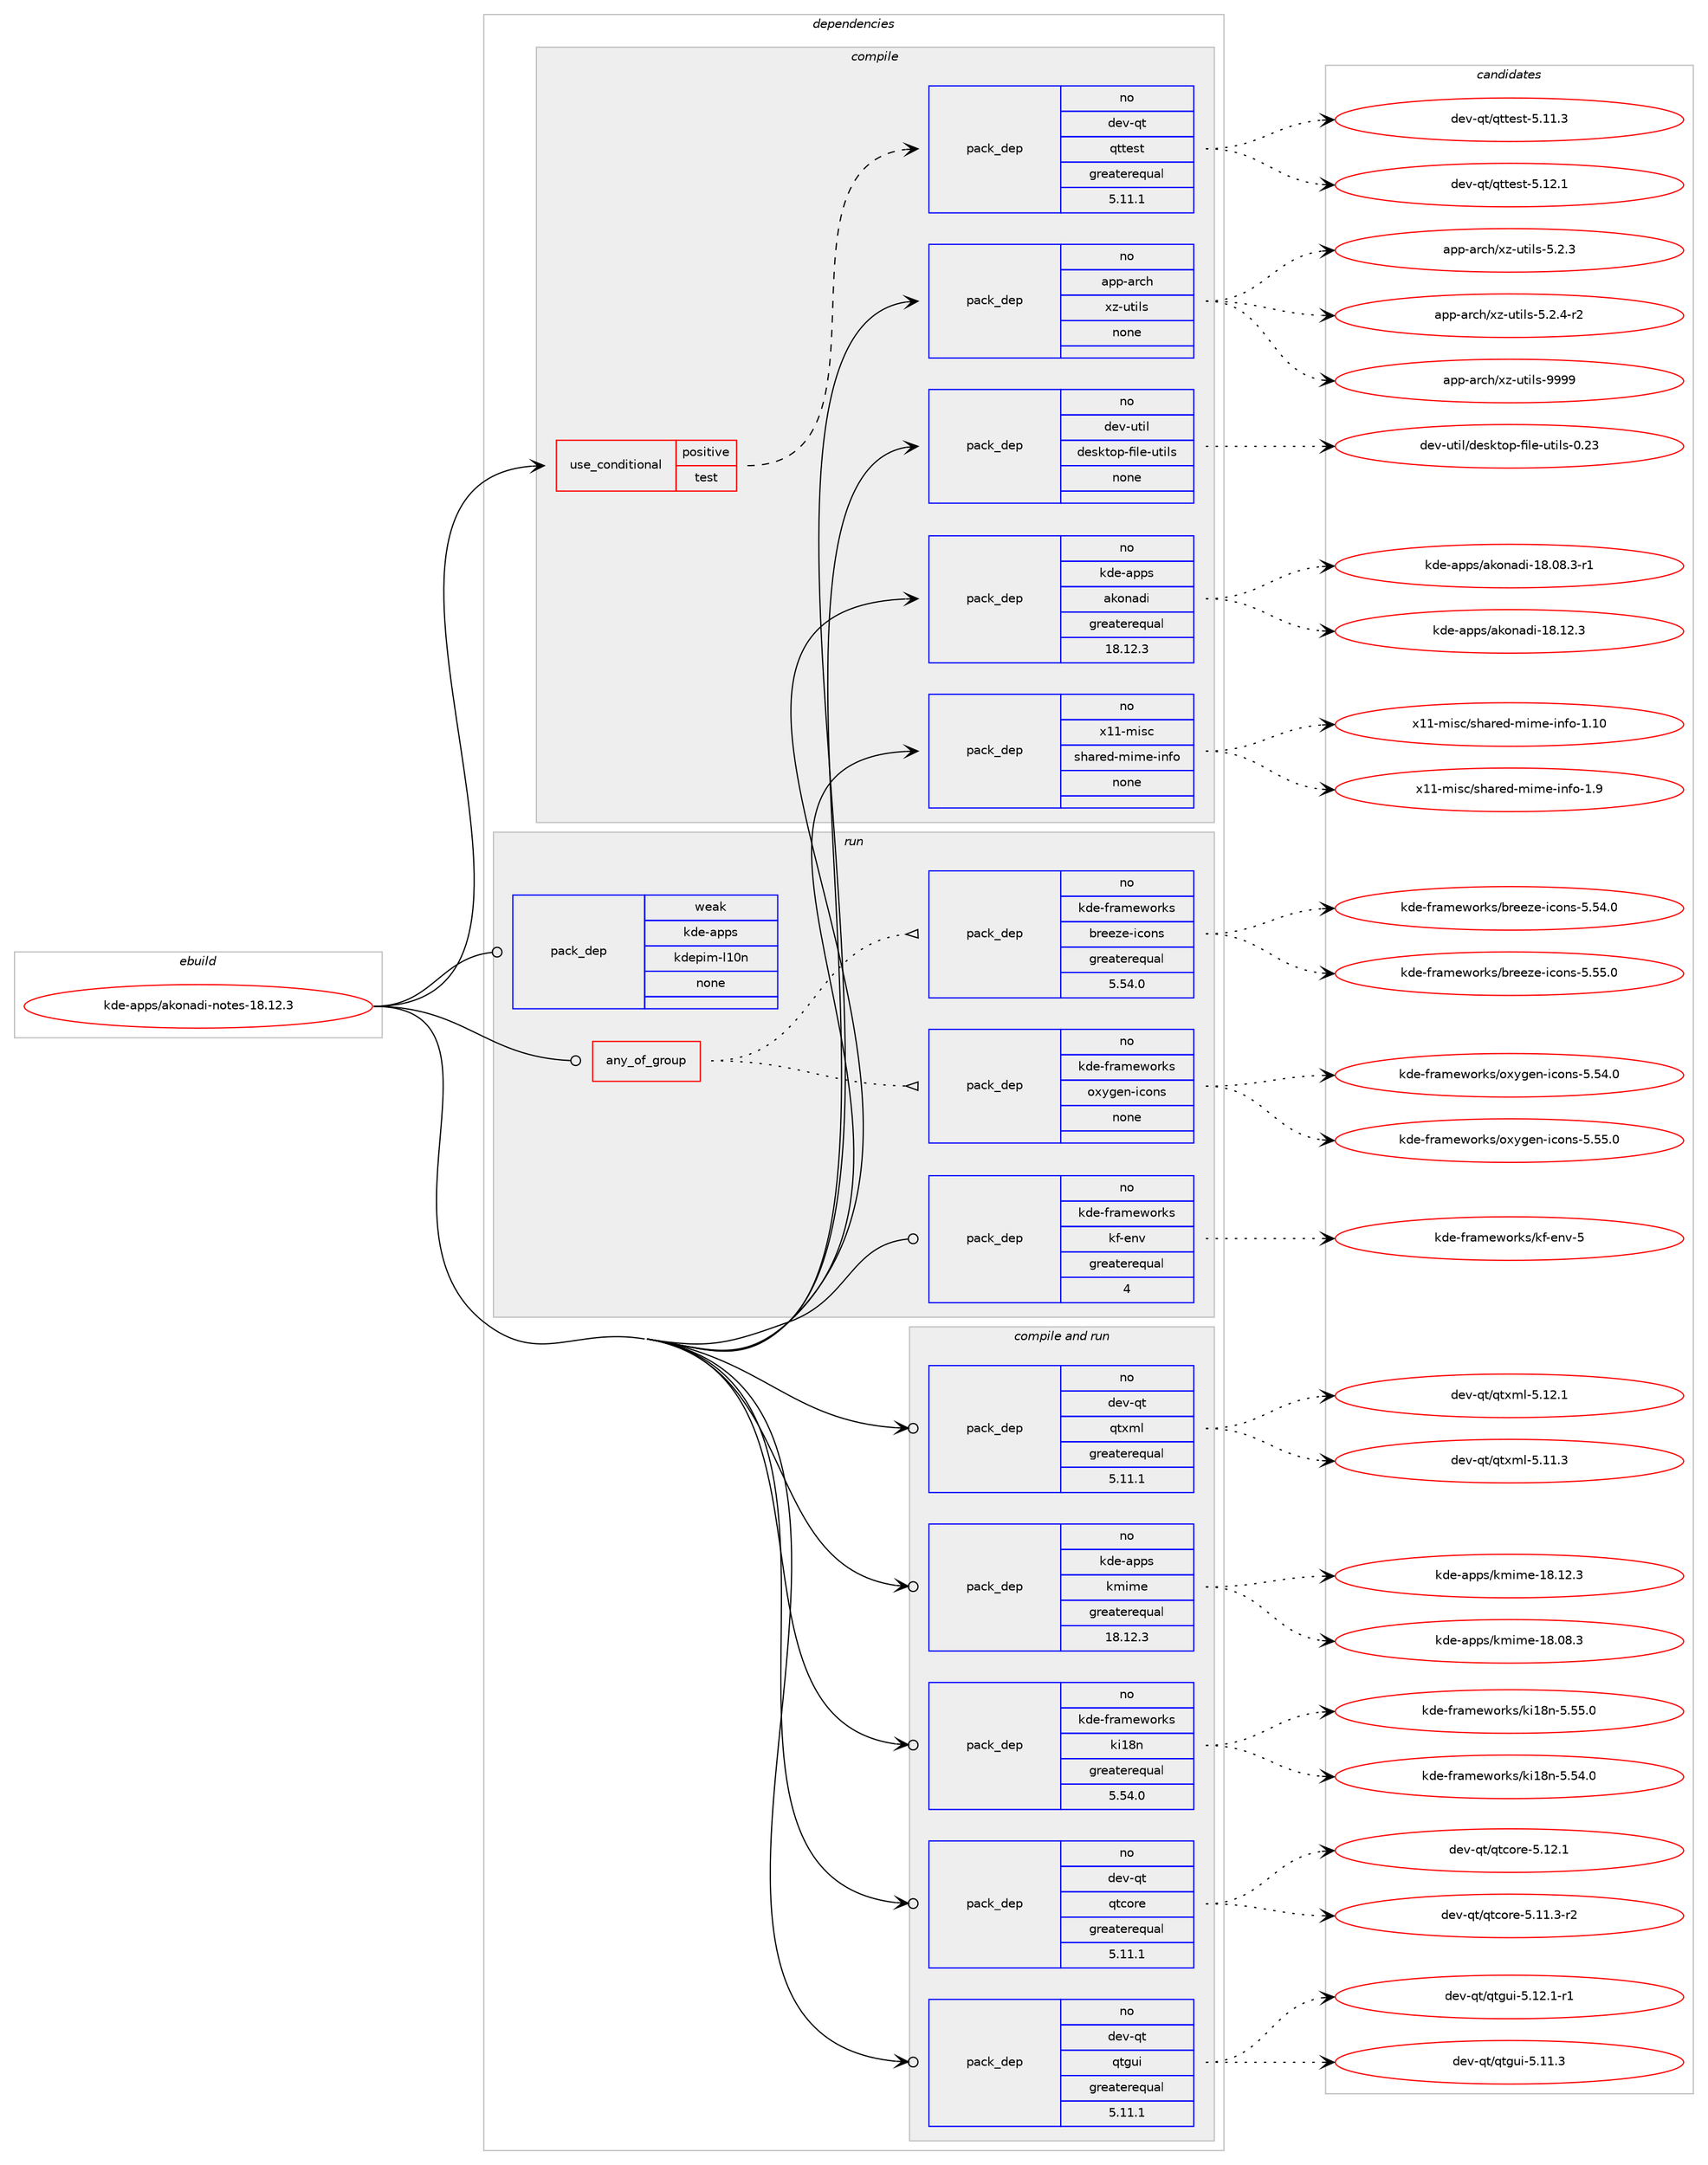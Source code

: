 digraph prolog {

# *************
# Graph options
# *************

newrank=true;
concentrate=true;
compound=true;
graph [rankdir=LR,fontname=Helvetica,fontsize=10,ranksep=1.5];#, ranksep=2.5, nodesep=0.2];
edge  [arrowhead=vee];
node  [fontname=Helvetica,fontsize=10];

# **********
# The ebuild
# **********

subgraph cluster_leftcol {
color=gray;
rank=same;
label=<<i>ebuild</i>>;
id [label="kde-apps/akonadi-notes-18.12.3", color=red, width=4, href="../kde-apps/akonadi-notes-18.12.3.svg"];
}

# ****************
# The dependencies
# ****************

subgraph cluster_midcol {
color=gray;
label=<<i>dependencies</i>>;
subgraph cluster_compile {
fillcolor="#eeeeee";
style=filled;
label=<<i>compile</i>>;
subgraph cond428505 {
dependency1570653 [label=<<TABLE BORDER="0" CELLBORDER="1" CELLSPACING="0" CELLPADDING="4"><TR><TD ROWSPAN="3" CELLPADDING="10">use_conditional</TD></TR><TR><TD>positive</TD></TR><TR><TD>test</TD></TR></TABLE>>, shape=none, color=red];
subgraph pack1117838 {
dependency1570654 [label=<<TABLE BORDER="0" CELLBORDER="1" CELLSPACING="0" CELLPADDING="4" WIDTH="220"><TR><TD ROWSPAN="6" CELLPADDING="30">pack_dep</TD></TR><TR><TD WIDTH="110">no</TD></TR><TR><TD>dev-qt</TD></TR><TR><TD>qttest</TD></TR><TR><TD>greaterequal</TD></TR><TR><TD>5.11.1</TD></TR></TABLE>>, shape=none, color=blue];
}
dependency1570653:e -> dependency1570654:w [weight=20,style="dashed",arrowhead="vee"];
}
id:e -> dependency1570653:w [weight=20,style="solid",arrowhead="vee"];
subgraph pack1117839 {
dependency1570655 [label=<<TABLE BORDER="0" CELLBORDER="1" CELLSPACING="0" CELLPADDING="4" WIDTH="220"><TR><TD ROWSPAN="6" CELLPADDING="30">pack_dep</TD></TR><TR><TD WIDTH="110">no</TD></TR><TR><TD>app-arch</TD></TR><TR><TD>xz-utils</TD></TR><TR><TD>none</TD></TR><TR><TD></TD></TR></TABLE>>, shape=none, color=blue];
}
id:e -> dependency1570655:w [weight=20,style="solid",arrowhead="vee"];
subgraph pack1117840 {
dependency1570656 [label=<<TABLE BORDER="0" CELLBORDER="1" CELLSPACING="0" CELLPADDING="4" WIDTH="220"><TR><TD ROWSPAN="6" CELLPADDING="30">pack_dep</TD></TR><TR><TD WIDTH="110">no</TD></TR><TR><TD>dev-util</TD></TR><TR><TD>desktop-file-utils</TD></TR><TR><TD>none</TD></TR><TR><TD></TD></TR></TABLE>>, shape=none, color=blue];
}
id:e -> dependency1570656:w [weight=20,style="solid",arrowhead="vee"];
subgraph pack1117841 {
dependency1570657 [label=<<TABLE BORDER="0" CELLBORDER="1" CELLSPACING="0" CELLPADDING="4" WIDTH="220"><TR><TD ROWSPAN="6" CELLPADDING="30">pack_dep</TD></TR><TR><TD WIDTH="110">no</TD></TR><TR><TD>kde-apps</TD></TR><TR><TD>akonadi</TD></TR><TR><TD>greaterequal</TD></TR><TR><TD>18.12.3</TD></TR></TABLE>>, shape=none, color=blue];
}
id:e -> dependency1570657:w [weight=20,style="solid",arrowhead="vee"];
subgraph pack1117842 {
dependency1570658 [label=<<TABLE BORDER="0" CELLBORDER="1" CELLSPACING="0" CELLPADDING="4" WIDTH="220"><TR><TD ROWSPAN="6" CELLPADDING="30">pack_dep</TD></TR><TR><TD WIDTH="110">no</TD></TR><TR><TD>x11-misc</TD></TR><TR><TD>shared-mime-info</TD></TR><TR><TD>none</TD></TR><TR><TD></TD></TR></TABLE>>, shape=none, color=blue];
}
id:e -> dependency1570658:w [weight=20,style="solid",arrowhead="vee"];
}
subgraph cluster_compileandrun {
fillcolor="#eeeeee";
style=filled;
label=<<i>compile and run</i>>;
subgraph pack1117843 {
dependency1570659 [label=<<TABLE BORDER="0" CELLBORDER="1" CELLSPACING="0" CELLPADDING="4" WIDTH="220"><TR><TD ROWSPAN="6" CELLPADDING="30">pack_dep</TD></TR><TR><TD WIDTH="110">no</TD></TR><TR><TD>dev-qt</TD></TR><TR><TD>qtcore</TD></TR><TR><TD>greaterequal</TD></TR><TR><TD>5.11.1</TD></TR></TABLE>>, shape=none, color=blue];
}
id:e -> dependency1570659:w [weight=20,style="solid",arrowhead="odotvee"];
subgraph pack1117844 {
dependency1570660 [label=<<TABLE BORDER="0" CELLBORDER="1" CELLSPACING="0" CELLPADDING="4" WIDTH="220"><TR><TD ROWSPAN="6" CELLPADDING="30">pack_dep</TD></TR><TR><TD WIDTH="110">no</TD></TR><TR><TD>dev-qt</TD></TR><TR><TD>qtgui</TD></TR><TR><TD>greaterequal</TD></TR><TR><TD>5.11.1</TD></TR></TABLE>>, shape=none, color=blue];
}
id:e -> dependency1570660:w [weight=20,style="solid",arrowhead="odotvee"];
subgraph pack1117845 {
dependency1570661 [label=<<TABLE BORDER="0" CELLBORDER="1" CELLSPACING="0" CELLPADDING="4" WIDTH="220"><TR><TD ROWSPAN="6" CELLPADDING="30">pack_dep</TD></TR><TR><TD WIDTH="110">no</TD></TR><TR><TD>dev-qt</TD></TR><TR><TD>qtxml</TD></TR><TR><TD>greaterequal</TD></TR><TR><TD>5.11.1</TD></TR></TABLE>>, shape=none, color=blue];
}
id:e -> dependency1570661:w [weight=20,style="solid",arrowhead="odotvee"];
subgraph pack1117846 {
dependency1570662 [label=<<TABLE BORDER="0" CELLBORDER="1" CELLSPACING="0" CELLPADDING="4" WIDTH="220"><TR><TD ROWSPAN="6" CELLPADDING="30">pack_dep</TD></TR><TR><TD WIDTH="110">no</TD></TR><TR><TD>kde-apps</TD></TR><TR><TD>kmime</TD></TR><TR><TD>greaterequal</TD></TR><TR><TD>18.12.3</TD></TR></TABLE>>, shape=none, color=blue];
}
id:e -> dependency1570662:w [weight=20,style="solid",arrowhead="odotvee"];
subgraph pack1117847 {
dependency1570663 [label=<<TABLE BORDER="0" CELLBORDER="1" CELLSPACING="0" CELLPADDING="4" WIDTH="220"><TR><TD ROWSPAN="6" CELLPADDING="30">pack_dep</TD></TR><TR><TD WIDTH="110">no</TD></TR><TR><TD>kde-frameworks</TD></TR><TR><TD>ki18n</TD></TR><TR><TD>greaterequal</TD></TR><TR><TD>5.54.0</TD></TR></TABLE>>, shape=none, color=blue];
}
id:e -> dependency1570663:w [weight=20,style="solid",arrowhead="odotvee"];
}
subgraph cluster_run {
fillcolor="#eeeeee";
style=filled;
label=<<i>run</i>>;
subgraph any23671 {
dependency1570664 [label=<<TABLE BORDER="0" CELLBORDER="1" CELLSPACING="0" CELLPADDING="4"><TR><TD CELLPADDING="10">any_of_group</TD></TR></TABLE>>, shape=none, color=red];subgraph pack1117848 {
dependency1570665 [label=<<TABLE BORDER="0" CELLBORDER="1" CELLSPACING="0" CELLPADDING="4" WIDTH="220"><TR><TD ROWSPAN="6" CELLPADDING="30">pack_dep</TD></TR><TR><TD WIDTH="110">no</TD></TR><TR><TD>kde-frameworks</TD></TR><TR><TD>breeze-icons</TD></TR><TR><TD>greaterequal</TD></TR><TR><TD>5.54.0</TD></TR></TABLE>>, shape=none, color=blue];
}
dependency1570664:e -> dependency1570665:w [weight=20,style="dotted",arrowhead="oinv"];
subgraph pack1117849 {
dependency1570666 [label=<<TABLE BORDER="0" CELLBORDER="1" CELLSPACING="0" CELLPADDING="4" WIDTH="220"><TR><TD ROWSPAN="6" CELLPADDING="30">pack_dep</TD></TR><TR><TD WIDTH="110">no</TD></TR><TR><TD>kde-frameworks</TD></TR><TR><TD>oxygen-icons</TD></TR><TR><TD>none</TD></TR><TR><TD></TD></TR></TABLE>>, shape=none, color=blue];
}
dependency1570664:e -> dependency1570666:w [weight=20,style="dotted",arrowhead="oinv"];
}
id:e -> dependency1570664:w [weight=20,style="solid",arrowhead="odot"];
subgraph pack1117850 {
dependency1570667 [label=<<TABLE BORDER="0" CELLBORDER="1" CELLSPACING="0" CELLPADDING="4" WIDTH="220"><TR><TD ROWSPAN="6" CELLPADDING="30">pack_dep</TD></TR><TR><TD WIDTH="110">no</TD></TR><TR><TD>kde-frameworks</TD></TR><TR><TD>kf-env</TD></TR><TR><TD>greaterequal</TD></TR><TR><TD>4</TD></TR></TABLE>>, shape=none, color=blue];
}
id:e -> dependency1570667:w [weight=20,style="solid",arrowhead="odot"];
subgraph pack1117851 {
dependency1570668 [label=<<TABLE BORDER="0" CELLBORDER="1" CELLSPACING="0" CELLPADDING="4" WIDTH="220"><TR><TD ROWSPAN="6" CELLPADDING="30">pack_dep</TD></TR><TR><TD WIDTH="110">weak</TD></TR><TR><TD>kde-apps</TD></TR><TR><TD>kdepim-l10n</TD></TR><TR><TD>none</TD></TR><TR><TD></TD></TR></TABLE>>, shape=none, color=blue];
}
id:e -> dependency1570668:w [weight=20,style="solid",arrowhead="odot"];
}
}

# **************
# The candidates
# **************

subgraph cluster_choices {
rank=same;
color=gray;
label=<<i>candidates</i>>;

subgraph choice1117838 {
color=black;
nodesep=1;
choice100101118451131164711311611610111511645534649494651 [label="dev-qt/qttest-5.11.3", color=red, width=4,href="../dev-qt/qttest-5.11.3.svg"];
choice100101118451131164711311611610111511645534649504649 [label="dev-qt/qttest-5.12.1", color=red, width=4,href="../dev-qt/qttest-5.12.1.svg"];
dependency1570654:e -> choice100101118451131164711311611610111511645534649494651:w [style=dotted,weight="100"];
dependency1570654:e -> choice100101118451131164711311611610111511645534649504649:w [style=dotted,weight="100"];
}
subgraph choice1117839 {
color=black;
nodesep=1;
choice971121124597114991044712012245117116105108115455346504651 [label="app-arch/xz-utils-5.2.3", color=red, width=4,href="../app-arch/xz-utils-5.2.3.svg"];
choice9711211245971149910447120122451171161051081154553465046524511450 [label="app-arch/xz-utils-5.2.4-r2", color=red, width=4,href="../app-arch/xz-utils-5.2.4-r2.svg"];
choice9711211245971149910447120122451171161051081154557575757 [label="app-arch/xz-utils-9999", color=red, width=4,href="../app-arch/xz-utils-9999.svg"];
dependency1570655:e -> choice971121124597114991044712012245117116105108115455346504651:w [style=dotted,weight="100"];
dependency1570655:e -> choice9711211245971149910447120122451171161051081154553465046524511450:w [style=dotted,weight="100"];
dependency1570655:e -> choice9711211245971149910447120122451171161051081154557575757:w [style=dotted,weight="100"];
}
subgraph choice1117840 {
color=black;
nodesep=1;
choice100101118451171161051084710010111510711611111245102105108101451171161051081154548465051 [label="dev-util/desktop-file-utils-0.23", color=red, width=4,href="../dev-util/desktop-file-utils-0.23.svg"];
dependency1570656:e -> choice100101118451171161051084710010111510711611111245102105108101451171161051081154548465051:w [style=dotted,weight="100"];
}
subgraph choice1117841 {
color=black;
nodesep=1;
choice107100101459711211211547971071111109710010545495646485646514511449 [label="kde-apps/akonadi-18.08.3-r1", color=red, width=4,href="../kde-apps/akonadi-18.08.3-r1.svg"];
choice10710010145971121121154797107111110971001054549564649504651 [label="kde-apps/akonadi-18.12.3", color=red, width=4,href="../kde-apps/akonadi-18.12.3.svg"];
dependency1570657:e -> choice107100101459711211211547971071111109710010545495646485646514511449:w [style=dotted,weight="100"];
dependency1570657:e -> choice10710010145971121121154797107111110971001054549564649504651:w [style=dotted,weight="100"];
}
subgraph choice1117842 {
color=black;
nodesep=1;
choice12049494510910511599471151049711410110045109105109101451051101021114549464948 [label="x11-misc/shared-mime-info-1.10", color=red, width=4,href="../x11-misc/shared-mime-info-1.10.svg"];
choice120494945109105115994711510497114101100451091051091014510511010211145494657 [label="x11-misc/shared-mime-info-1.9", color=red, width=4,href="../x11-misc/shared-mime-info-1.9.svg"];
dependency1570658:e -> choice12049494510910511599471151049711410110045109105109101451051101021114549464948:w [style=dotted,weight="100"];
dependency1570658:e -> choice120494945109105115994711510497114101100451091051091014510511010211145494657:w [style=dotted,weight="100"];
}
subgraph choice1117843 {
color=black;
nodesep=1;
choice100101118451131164711311699111114101455346494946514511450 [label="dev-qt/qtcore-5.11.3-r2", color=red, width=4,href="../dev-qt/qtcore-5.11.3-r2.svg"];
choice10010111845113116471131169911111410145534649504649 [label="dev-qt/qtcore-5.12.1", color=red, width=4,href="../dev-qt/qtcore-5.12.1.svg"];
dependency1570659:e -> choice100101118451131164711311699111114101455346494946514511450:w [style=dotted,weight="100"];
dependency1570659:e -> choice10010111845113116471131169911111410145534649504649:w [style=dotted,weight="100"];
}
subgraph choice1117844 {
color=black;
nodesep=1;
choice100101118451131164711311610311710545534649494651 [label="dev-qt/qtgui-5.11.3", color=red, width=4,href="../dev-qt/qtgui-5.11.3.svg"];
choice1001011184511311647113116103117105455346495046494511449 [label="dev-qt/qtgui-5.12.1-r1", color=red, width=4,href="../dev-qt/qtgui-5.12.1-r1.svg"];
dependency1570660:e -> choice100101118451131164711311610311710545534649494651:w [style=dotted,weight="100"];
dependency1570660:e -> choice1001011184511311647113116103117105455346495046494511449:w [style=dotted,weight="100"];
}
subgraph choice1117845 {
color=black;
nodesep=1;
choice100101118451131164711311612010910845534649494651 [label="dev-qt/qtxml-5.11.3", color=red, width=4,href="../dev-qt/qtxml-5.11.3.svg"];
choice100101118451131164711311612010910845534649504649 [label="dev-qt/qtxml-5.12.1", color=red, width=4,href="../dev-qt/qtxml-5.12.1.svg"];
dependency1570661:e -> choice100101118451131164711311612010910845534649494651:w [style=dotted,weight="100"];
dependency1570661:e -> choice100101118451131164711311612010910845534649504649:w [style=dotted,weight="100"];
}
subgraph choice1117846 {
color=black;
nodesep=1;
choice1071001014597112112115471071091051091014549564648564651 [label="kde-apps/kmime-18.08.3", color=red, width=4,href="../kde-apps/kmime-18.08.3.svg"];
choice1071001014597112112115471071091051091014549564649504651 [label="kde-apps/kmime-18.12.3", color=red, width=4,href="../kde-apps/kmime-18.12.3.svg"];
dependency1570662:e -> choice1071001014597112112115471071091051091014549564648564651:w [style=dotted,weight="100"];
dependency1570662:e -> choice1071001014597112112115471071091051091014549564649504651:w [style=dotted,weight="100"];
}
subgraph choice1117847 {
color=black;
nodesep=1;
choice107100101451021149710910111911111410711547107105495611045534653524648 [label="kde-frameworks/ki18n-5.54.0", color=red, width=4,href="../kde-frameworks/ki18n-5.54.0.svg"];
choice107100101451021149710910111911111410711547107105495611045534653534648 [label="kde-frameworks/ki18n-5.55.0", color=red, width=4,href="../kde-frameworks/ki18n-5.55.0.svg"];
dependency1570663:e -> choice107100101451021149710910111911111410711547107105495611045534653524648:w [style=dotted,weight="100"];
dependency1570663:e -> choice107100101451021149710910111911111410711547107105495611045534653534648:w [style=dotted,weight="100"];
}
subgraph choice1117848 {
color=black;
nodesep=1;
choice10710010145102114971091011191111141071154798114101101122101451059911111011545534653524648 [label="kde-frameworks/breeze-icons-5.54.0", color=red, width=4,href="../kde-frameworks/breeze-icons-5.54.0.svg"];
choice10710010145102114971091011191111141071154798114101101122101451059911111011545534653534648 [label="kde-frameworks/breeze-icons-5.55.0", color=red, width=4,href="../kde-frameworks/breeze-icons-5.55.0.svg"];
dependency1570665:e -> choice10710010145102114971091011191111141071154798114101101122101451059911111011545534653524648:w [style=dotted,weight="100"];
dependency1570665:e -> choice10710010145102114971091011191111141071154798114101101122101451059911111011545534653534648:w [style=dotted,weight="100"];
}
subgraph choice1117849 {
color=black;
nodesep=1;
choice107100101451021149710910111911111410711547111120121103101110451059911111011545534653524648 [label="kde-frameworks/oxygen-icons-5.54.0", color=red, width=4,href="../kde-frameworks/oxygen-icons-5.54.0.svg"];
choice107100101451021149710910111911111410711547111120121103101110451059911111011545534653534648 [label="kde-frameworks/oxygen-icons-5.55.0", color=red, width=4,href="../kde-frameworks/oxygen-icons-5.55.0.svg"];
dependency1570666:e -> choice107100101451021149710910111911111410711547111120121103101110451059911111011545534653524648:w [style=dotted,weight="100"];
dependency1570666:e -> choice107100101451021149710910111911111410711547111120121103101110451059911111011545534653534648:w [style=dotted,weight="100"];
}
subgraph choice1117850 {
color=black;
nodesep=1;
choice107100101451021149710910111911111410711547107102451011101184553 [label="kde-frameworks/kf-env-5", color=red, width=4,href="../kde-frameworks/kf-env-5.svg"];
dependency1570667:e -> choice107100101451021149710910111911111410711547107102451011101184553:w [style=dotted,weight="100"];
}
subgraph choice1117851 {
color=black;
nodesep=1;
}
}

}
